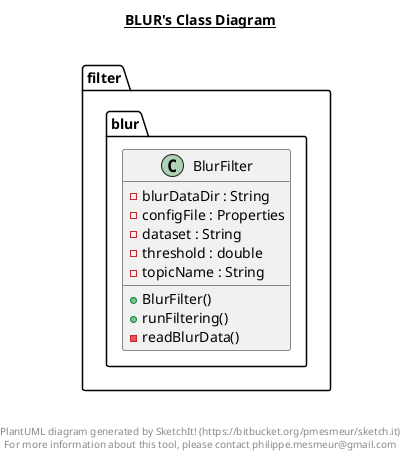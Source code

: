 @startuml

title __BLUR's Class Diagram__\n

  namespace filter {
    namespace blur {
      class filter.blur.BlurFilter {
          - blurDataDir : String
          - configFile : Properties
          - dataset : String
          - threshold : double
          - topicName : String
          + BlurFilter()
          + runFiltering()
          - readBlurData()
      }
    }
  }
  



right footer


PlantUML diagram generated by SketchIt! (https://bitbucket.org/pmesmeur/sketch.it)
For more information about this tool, please contact philippe.mesmeur@gmail.com
endfooter

@enduml
